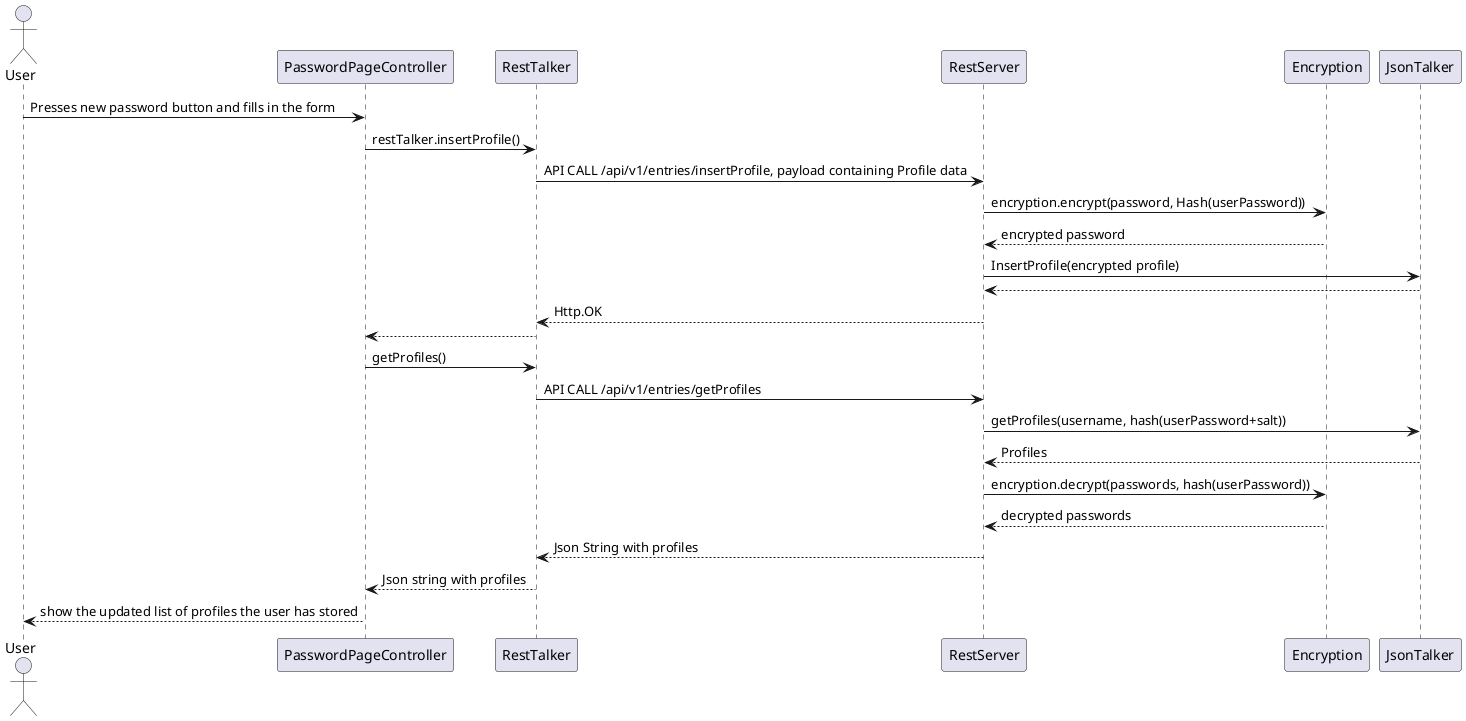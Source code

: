 @startuml
actor User
User -> PasswordPageController: Presses new password button and fills in the form
PasswordPageController -> RestTalker: restTalker.insertProfile()
RestTalker -> RestServer: API CALL /api/v1/entries/insertProfile, payload containing Profile data
RestServer -> Encryption: encryption.encrypt(password, Hash(userPassword))
Encryption --> RestServer: encrypted password
RestServer -> JsonTalker: InsertProfile(encrypted profile)
JsonTalker --> RestServer
RestServer --> RestTalker: Http.OK
RestTalker --> PasswordPageController
PasswordPageController -> RestTalker: getProfiles()
RestTalker -> RestServer: API CALL /api/v1/entries/getProfiles
RestServer -> JsonTalker: getProfiles(username, hash(userPassword+salt))
JsonTalker --> RestServer: Profiles
RestServer -> Encryption: encryption.decrypt(passwords, hash(userPassword))
Encryption --> RestServer: decrypted passwords
RestServer --> RestTalker: Json String with profiles
RestTalker --> PasswordPageController: Json string with profiles
PasswordPageController --> User: show the updated list of profiles the user has stored
@enduml